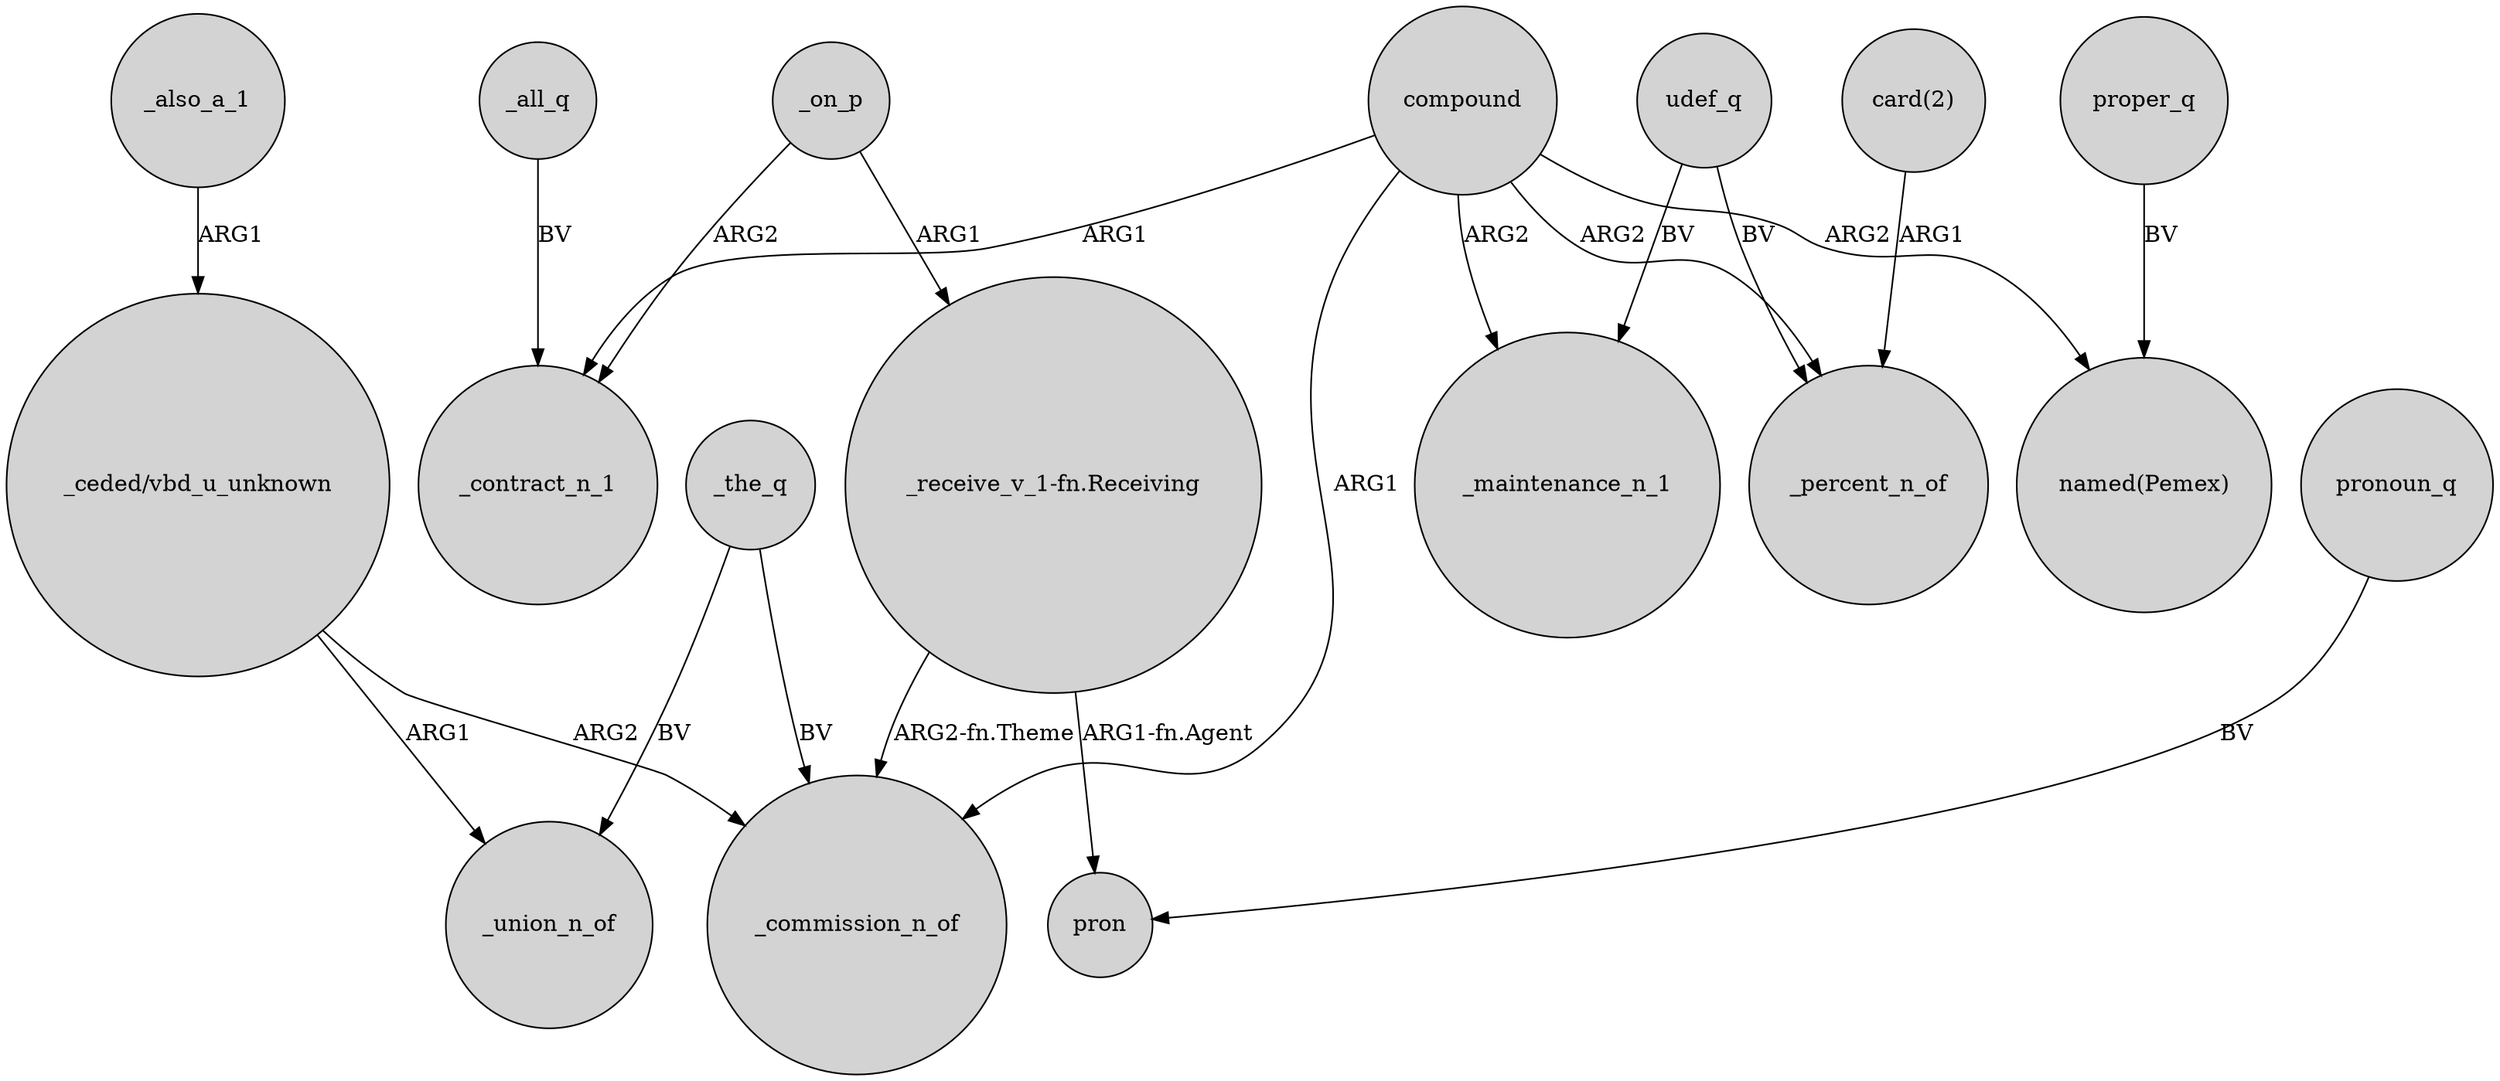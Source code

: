 digraph {
	node [shape=circle style=filled]
	"_receive_v_1-fn.Receiving" -> _commission_n_of [label="ARG2-fn.Theme"]
	_on_p -> "_receive_v_1-fn.Receiving" [label=ARG1]
	_on_p -> _contract_n_1 [label=ARG2]
	"_ceded/vbd_u_unknown" -> _commission_n_of [label=ARG2]
	"card(2)" -> _percent_n_of [label=ARG1]
	_also_a_1 -> "_ceded/vbd_u_unknown" [label=ARG1]
	_the_q -> _union_n_of [label=BV]
	compound -> _contract_n_1 [label=ARG1]
	proper_q -> "named(Pemex)" [label=BV]
	compound -> _percent_n_of [label=ARG2]
	"_receive_v_1-fn.Receiving" -> pron [label="ARG1-fn.Agent"]
	_all_q -> _contract_n_1 [label=BV]
	pronoun_q -> pron [label=BV]
	compound -> _maintenance_n_1 [label=ARG2]
	udef_q -> _maintenance_n_1 [label=BV]
	compound -> _commission_n_of [label=ARG1]
	_the_q -> _commission_n_of [label=BV]
	"_ceded/vbd_u_unknown" -> _union_n_of [label=ARG1]
	udef_q -> _percent_n_of [label=BV]
	compound -> "named(Pemex)" [label=ARG2]
}
